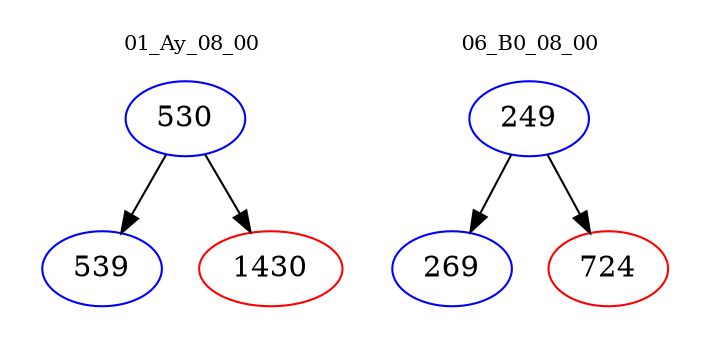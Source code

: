 digraph{
subgraph cluster_0 {
color = white
label = "01_Ay_08_00";
fontsize=10;
T0_530 [label="530", color="blue"]
T0_530 -> T0_539 [color="black"]
T0_539 [label="539", color="blue"]
T0_530 -> T0_1430 [color="black"]
T0_1430 [label="1430", color="red"]
}
subgraph cluster_1 {
color = white
label = "06_B0_08_00";
fontsize=10;
T1_249 [label="249", color="blue"]
T1_249 -> T1_269 [color="black"]
T1_269 [label="269", color="blue"]
T1_249 -> T1_724 [color="black"]
T1_724 [label="724", color="red"]
}
}

